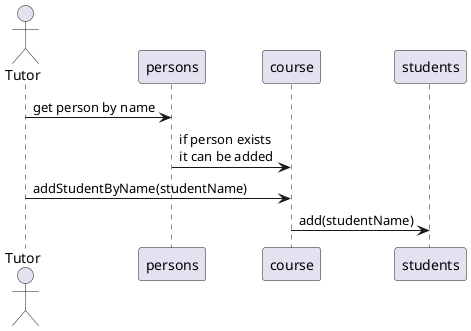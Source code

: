 @startuml

actor Tutor

Tutor -> persons : get person by name
persons -> course: if person exists \nit can be added
Tutor -> course : addStudentByName(studentName)
    course -> students : add(studentName)

@enduml